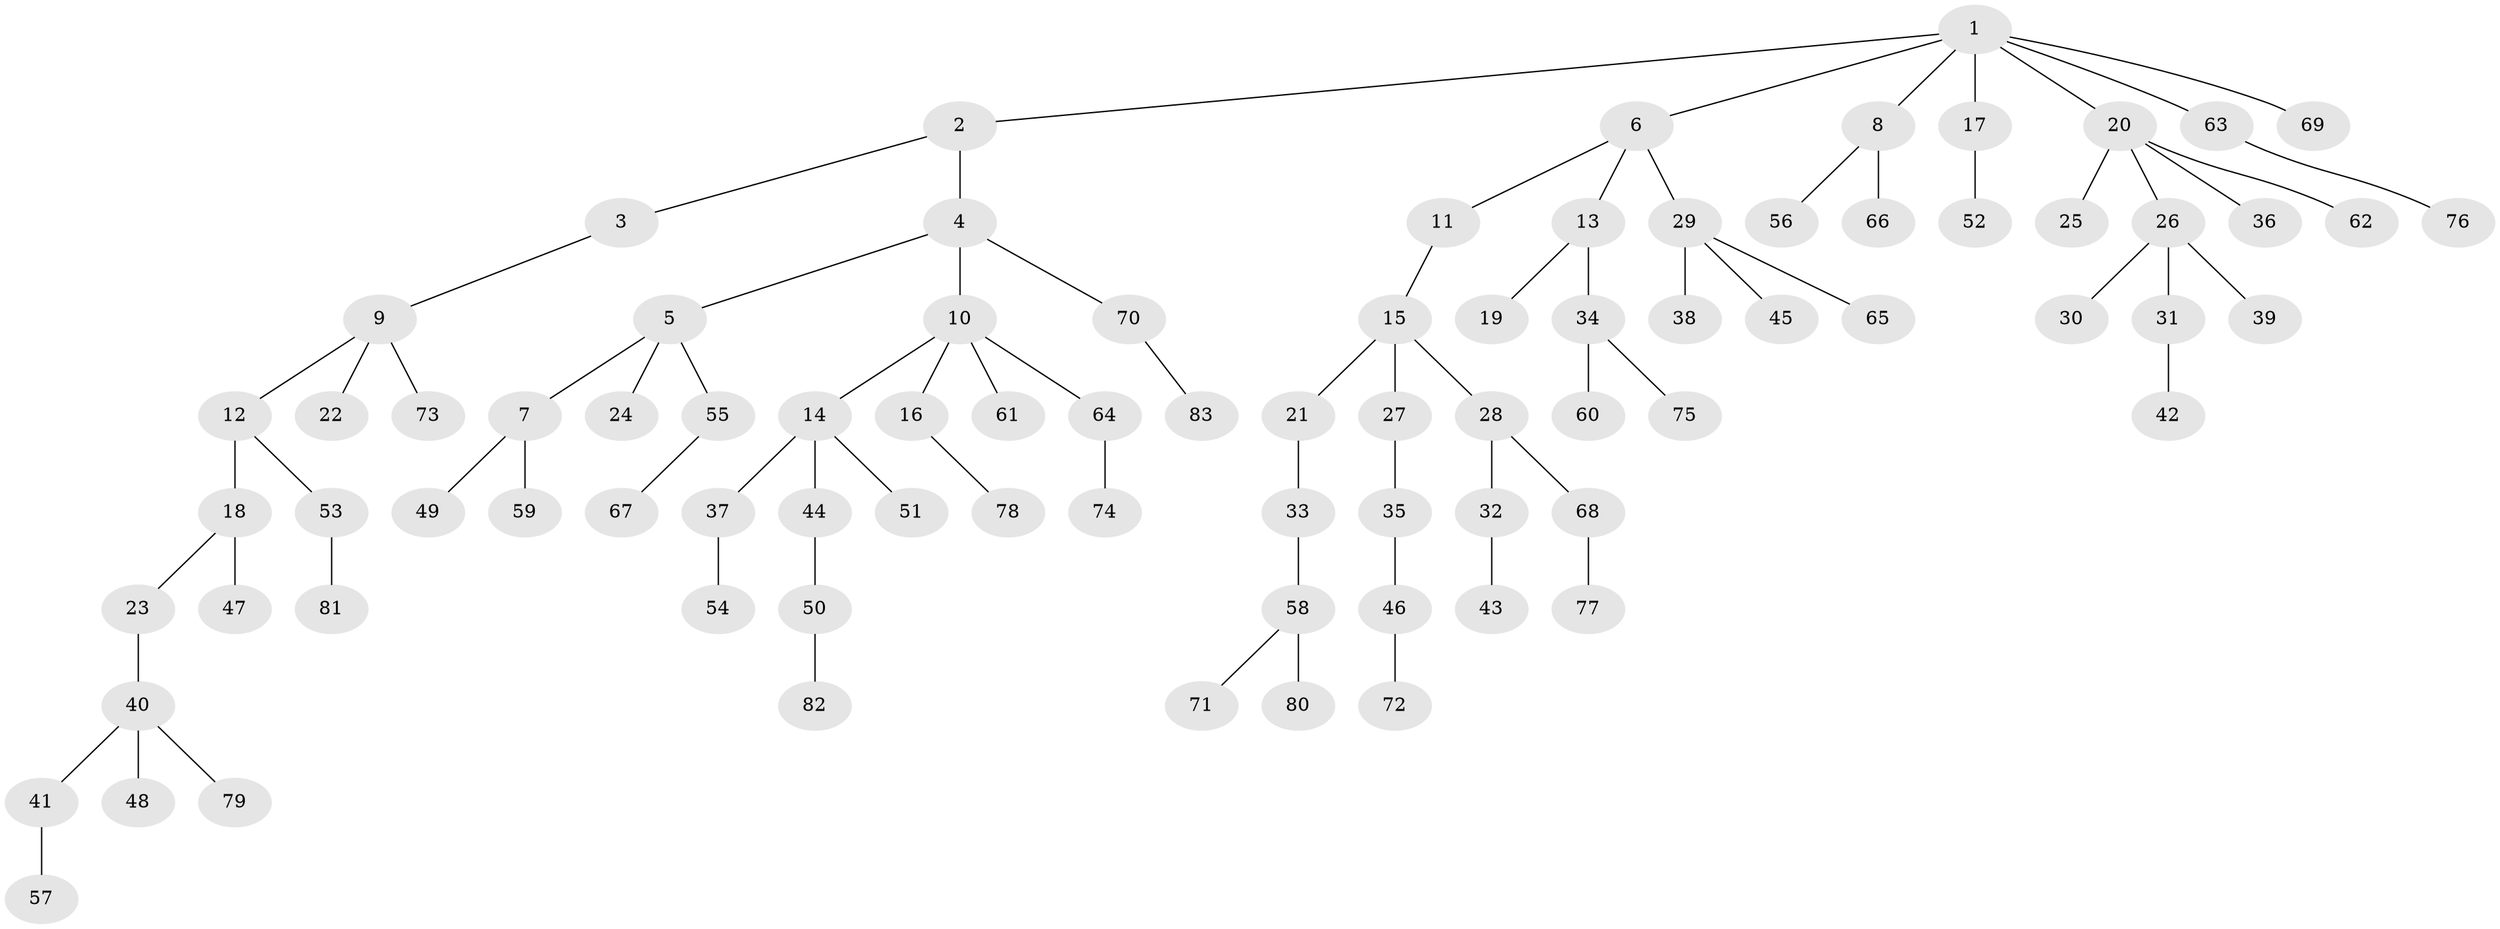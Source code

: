 // coarse degree distribution, {7: 0.017241379310344827, 5: 0.05172413793103448, 2: 0.13793103448275862, 4: 0.10344827586206896, 3: 0.10344827586206896, 1: 0.5862068965517241}
// Generated by graph-tools (version 1.1) at 2025/42/03/06/25 10:42:05]
// undirected, 83 vertices, 82 edges
graph export_dot {
graph [start="1"]
  node [color=gray90,style=filled];
  1;
  2;
  3;
  4;
  5;
  6;
  7;
  8;
  9;
  10;
  11;
  12;
  13;
  14;
  15;
  16;
  17;
  18;
  19;
  20;
  21;
  22;
  23;
  24;
  25;
  26;
  27;
  28;
  29;
  30;
  31;
  32;
  33;
  34;
  35;
  36;
  37;
  38;
  39;
  40;
  41;
  42;
  43;
  44;
  45;
  46;
  47;
  48;
  49;
  50;
  51;
  52;
  53;
  54;
  55;
  56;
  57;
  58;
  59;
  60;
  61;
  62;
  63;
  64;
  65;
  66;
  67;
  68;
  69;
  70;
  71;
  72;
  73;
  74;
  75;
  76;
  77;
  78;
  79;
  80;
  81;
  82;
  83;
  1 -- 2;
  1 -- 6;
  1 -- 8;
  1 -- 17;
  1 -- 20;
  1 -- 63;
  1 -- 69;
  2 -- 3;
  2 -- 4;
  3 -- 9;
  4 -- 5;
  4 -- 10;
  4 -- 70;
  5 -- 7;
  5 -- 24;
  5 -- 55;
  6 -- 11;
  6 -- 13;
  6 -- 29;
  7 -- 49;
  7 -- 59;
  8 -- 56;
  8 -- 66;
  9 -- 12;
  9 -- 22;
  9 -- 73;
  10 -- 14;
  10 -- 16;
  10 -- 61;
  10 -- 64;
  11 -- 15;
  12 -- 18;
  12 -- 53;
  13 -- 19;
  13 -- 34;
  14 -- 37;
  14 -- 44;
  14 -- 51;
  15 -- 21;
  15 -- 27;
  15 -- 28;
  16 -- 78;
  17 -- 52;
  18 -- 23;
  18 -- 47;
  20 -- 25;
  20 -- 26;
  20 -- 36;
  20 -- 62;
  21 -- 33;
  23 -- 40;
  26 -- 30;
  26 -- 31;
  26 -- 39;
  27 -- 35;
  28 -- 32;
  28 -- 68;
  29 -- 38;
  29 -- 45;
  29 -- 65;
  31 -- 42;
  32 -- 43;
  33 -- 58;
  34 -- 60;
  34 -- 75;
  35 -- 46;
  37 -- 54;
  40 -- 41;
  40 -- 48;
  40 -- 79;
  41 -- 57;
  44 -- 50;
  46 -- 72;
  50 -- 82;
  53 -- 81;
  55 -- 67;
  58 -- 71;
  58 -- 80;
  63 -- 76;
  64 -- 74;
  68 -- 77;
  70 -- 83;
}

